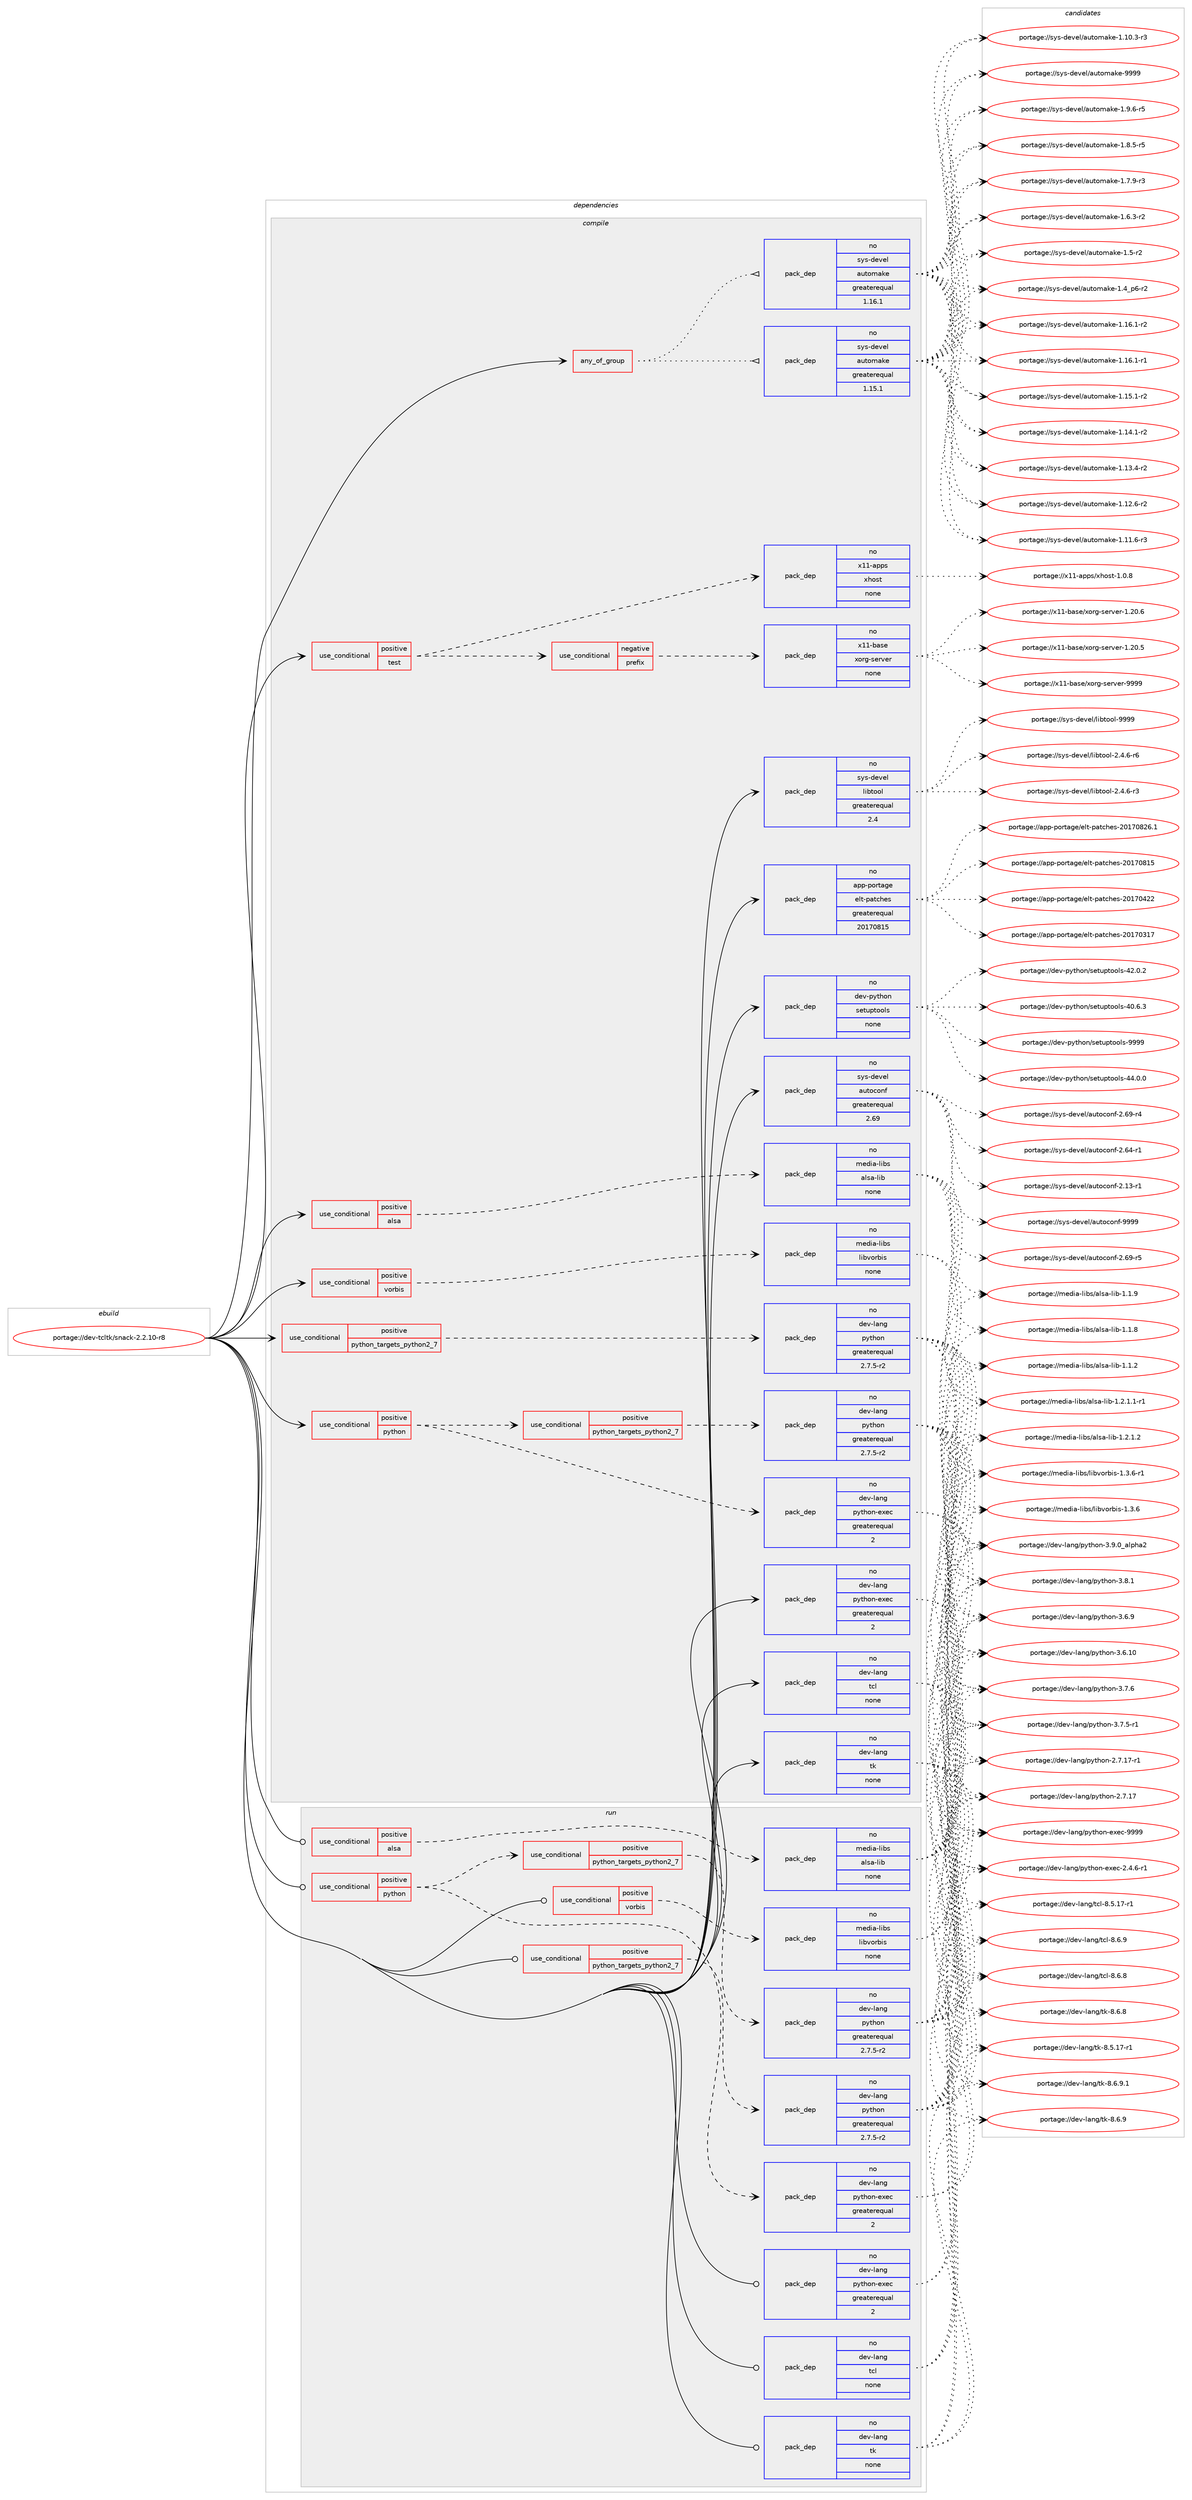 digraph prolog {

# *************
# Graph options
# *************

newrank=true;
concentrate=true;
compound=true;
graph [rankdir=LR,fontname=Helvetica,fontsize=10,ranksep=1.5];#, ranksep=2.5, nodesep=0.2];
edge  [arrowhead=vee];
node  [fontname=Helvetica,fontsize=10];

# **********
# The ebuild
# **********

subgraph cluster_leftcol {
color=gray;
label=<<i>ebuild</i>>;
id [label="portage://dev-tcltk/snack-2.2.10-r8", color=red, width=4, href="../dev-tcltk/snack-2.2.10-r8.svg"];
}

# ****************
# The dependencies
# ****************

subgraph cluster_midcol {
color=gray;
label=<<i>dependencies</i>>;
subgraph cluster_compile {
fillcolor="#eeeeee";
style=filled;
label=<<i>compile</i>>;
subgraph any4503 {
dependency308753 [label=<<TABLE BORDER="0" CELLBORDER="1" CELLSPACING="0" CELLPADDING="4"><TR><TD CELLPADDING="10">any_of_group</TD></TR></TABLE>>, shape=none, color=red];subgraph pack240137 {
dependency308754 [label=<<TABLE BORDER="0" CELLBORDER="1" CELLSPACING="0" CELLPADDING="4" WIDTH="220"><TR><TD ROWSPAN="6" CELLPADDING="30">pack_dep</TD></TR><TR><TD WIDTH="110">no</TD></TR><TR><TD>sys-devel</TD></TR><TR><TD>automake</TD></TR><TR><TD>greaterequal</TD></TR><TR><TD>1.16.1</TD></TR></TABLE>>, shape=none, color=blue];
}
dependency308753:e -> dependency308754:w [weight=20,style="dotted",arrowhead="oinv"];
subgraph pack240138 {
dependency308755 [label=<<TABLE BORDER="0" CELLBORDER="1" CELLSPACING="0" CELLPADDING="4" WIDTH="220"><TR><TD ROWSPAN="6" CELLPADDING="30">pack_dep</TD></TR><TR><TD WIDTH="110">no</TD></TR><TR><TD>sys-devel</TD></TR><TR><TD>automake</TD></TR><TR><TD>greaterequal</TD></TR><TR><TD>1.15.1</TD></TR></TABLE>>, shape=none, color=blue];
}
dependency308753:e -> dependency308755:w [weight=20,style="dotted",arrowhead="oinv"];
}
id:e -> dependency308753:w [weight=20,style="solid",arrowhead="vee"];
subgraph cond63909 {
dependency308756 [label=<<TABLE BORDER="0" CELLBORDER="1" CELLSPACING="0" CELLPADDING="4"><TR><TD ROWSPAN="3" CELLPADDING="10">use_conditional</TD></TR><TR><TD>positive</TD></TR><TR><TD>alsa</TD></TR></TABLE>>, shape=none, color=red];
subgraph pack240139 {
dependency308757 [label=<<TABLE BORDER="0" CELLBORDER="1" CELLSPACING="0" CELLPADDING="4" WIDTH="220"><TR><TD ROWSPAN="6" CELLPADDING="30">pack_dep</TD></TR><TR><TD WIDTH="110">no</TD></TR><TR><TD>media-libs</TD></TR><TR><TD>alsa-lib</TD></TR><TR><TD>none</TD></TR><TR><TD></TD></TR></TABLE>>, shape=none, color=blue];
}
dependency308756:e -> dependency308757:w [weight=20,style="dashed",arrowhead="vee"];
}
id:e -> dependency308756:w [weight=20,style="solid",arrowhead="vee"];
subgraph cond63910 {
dependency308758 [label=<<TABLE BORDER="0" CELLBORDER="1" CELLSPACING="0" CELLPADDING="4"><TR><TD ROWSPAN="3" CELLPADDING="10">use_conditional</TD></TR><TR><TD>positive</TD></TR><TR><TD>python</TD></TR></TABLE>>, shape=none, color=red];
subgraph cond63911 {
dependency308759 [label=<<TABLE BORDER="0" CELLBORDER="1" CELLSPACING="0" CELLPADDING="4"><TR><TD ROWSPAN="3" CELLPADDING="10">use_conditional</TD></TR><TR><TD>positive</TD></TR><TR><TD>python_targets_python2_7</TD></TR></TABLE>>, shape=none, color=red];
subgraph pack240140 {
dependency308760 [label=<<TABLE BORDER="0" CELLBORDER="1" CELLSPACING="0" CELLPADDING="4" WIDTH="220"><TR><TD ROWSPAN="6" CELLPADDING="30">pack_dep</TD></TR><TR><TD WIDTH="110">no</TD></TR><TR><TD>dev-lang</TD></TR><TR><TD>python</TD></TR><TR><TD>greaterequal</TD></TR><TR><TD>2.7.5-r2</TD></TR></TABLE>>, shape=none, color=blue];
}
dependency308759:e -> dependency308760:w [weight=20,style="dashed",arrowhead="vee"];
}
dependency308758:e -> dependency308759:w [weight=20,style="dashed",arrowhead="vee"];
subgraph pack240141 {
dependency308761 [label=<<TABLE BORDER="0" CELLBORDER="1" CELLSPACING="0" CELLPADDING="4" WIDTH="220"><TR><TD ROWSPAN="6" CELLPADDING="30">pack_dep</TD></TR><TR><TD WIDTH="110">no</TD></TR><TR><TD>dev-lang</TD></TR><TR><TD>python-exec</TD></TR><TR><TD>greaterequal</TD></TR><TR><TD>2</TD></TR></TABLE>>, shape=none, color=blue];
}
dependency308758:e -> dependency308761:w [weight=20,style="dashed",arrowhead="vee"];
}
id:e -> dependency308758:w [weight=20,style="solid",arrowhead="vee"];
subgraph cond63912 {
dependency308762 [label=<<TABLE BORDER="0" CELLBORDER="1" CELLSPACING="0" CELLPADDING="4"><TR><TD ROWSPAN="3" CELLPADDING="10">use_conditional</TD></TR><TR><TD>positive</TD></TR><TR><TD>python_targets_python2_7</TD></TR></TABLE>>, shape=none, color=red];
subgraph pack240142 {
dependency308763 [label=<<TABLE BORDER="0" CELLBORDER="1" CELLSPACING="0" CELLPADDING="4" WIDTH="220"><TR><TD ROWSPAN="6" CELLPADDING="30">pack_dep</TD></TR><TR><TD WIDTH="110">no</TD></TR><TR><TD>dev-lang</TD></TR><TR><TD>python</TD></TR><TR><TD>greaterequal</TD></TR><TR><TD>2.7.5-r2</TD></TR></TABLE>>, shape=none, color=blue];
}
dependency308762:e -> dependency308763:w [weight=20,style="dashed",arrowhead="vee"];
}
id:e -> dependency308762:w [weight=20,style="solid",arrowhead="vee"];
subgraph cond63913 {
dependency308764 [label=<<TABLE BORDER="0" CELLBORDER="1" CELLSPACING="0" CELLPADDING="4"><TR><TD ROWSPAN="3" CELLPADDING="10">use_conditional</TD></TR><TR><TD>positive</TD></TR><TR><TD>test</TD></TR></TABLE>>, shape=none, color=red];
subgraph cond63914 {
dependency308765 [label=<<TABLE BORDER="0" CELLBORDER="1" CELLSPACING="0" CELLPADDING="4"><TR><TD ROWSPAN="3" CELLPADDING="10">use_conditional</TD></TR><TR><TD>negative</TD></TR><TR><TD>prefix</TD></TR></TABLE>>, shape=none, color=red];
subgraph pack240143 {
dependency308766 [label=<<TABLE BORDER="0" CELLBORDER="1" CELLSPACING="0" CELLPADDING="4" WIDTH="220"><TR><TD ROWSPAN="6" CELLPADDING="30">pack_dep</TD></TR><TR><TD WIDTH="110">no</TD></TR><TR><TD>x11-base</TD></TR><TR><TD>xorg-server</TD></TR><TR><TD>none</TD></TR><TR><TD></TD></TR></TABLE>>, shape=none, color=blue];
}
dependency308765:e -> dependency308766:w [weight=20,style="dashed",arrowhead="vee"];
}
dependency308764:e -> dependency308765:w [weight=20,style="dashed",arrowhead="vee"];
subgraph pack240144 {
dependency308767 [label=<<TABLE BORDER="0" CELLBORDER="1" CELLSPACING="0" CELLPADDING="4" WIDTH="220"><TR><TD ROWSPAN="6" CELLPADDING="30">pack_dep</TD></TR><TR><TD WIDTH="110">no</TD></TR><TR><TD>x11-apps</TD></TR><TR><TD>xhost</TD></TR><TR><TD>none</TD></TR><TR><TD></TD></TR></TABLE>>, shape=none, color=blue];
}
dependency308764:e -> dependency308767:w [weight=20,style="dashed",arrowhead="vee"];
}
id:e -> dependency308764:w [weight=20,style="solid",arrowhead="vee"];
subgraph cond63915 {
dependency308768 [label=<<TABLE BORDER="0" CELLBORDER="1" CELLSPACING="0" CELLPADDING="4"><TR><TD ROWSPAN="3" CELLPADDING="10">use_conditional</TD></TR><TR><TD>positive</TD></TR><TR><TD>vorbis</TD></TR></TABLE>>, shape=none, color=red];
subgraph pack240145 {
dependency308769 [label=<<TABLE BORDER="0" CELLBORDER="1" CELLSPACING="0" CELLPADDING="4" WIDTH="220"><TR><TD ROWSPAN="6" CELLPADDING="30">pack_dep</TD></TR><TR><TD WIDTH="110">no</TD></TR><TR><TD>media-libs</TD></TR><TR><TD>libvorbis</TD></TR><TR><TD>none</TD></TR><TR><TD></TD></TR></TABLE>>, shape=none, color=blue];
}
dependency308768:e -> dependency308769:w [weight=20,style="dashed",arrowhead="vee"];
}
id:e -> dependency308768:w [weight=20,style="solid",arrowhead="vee"];
subgraph pack240146 {
dependency308770 [label=<<TABLE BORDER="0" CELLBORDER="1" CELLSPACING="0" CELLPADDING="4" WIDTH="220"><TR><TD ROWSPAN="6" CELLPADDING="30">pack_dep</TD></TR><TR><TD WIDTH="110">no</TD></TR><TR><TD>app-portage</TD></TR><TR><TD>elt-patches</TD></TR><TR><TD>greaterequal</TD></TR><TR><TD>20170815</TD></TR></TABLE>>, shape=none, color=blue];
}
id:e -> dependency308770:w [weight=20,style="solid",arrowhead="vee"];
subgraph pack240147 {
dependency308771 [label=<<TABLE BORDER="0" CELLBORDER="1" CELLSPACING="0" CELLPADDING="4" WIDTH="220"><TR><TD ROWSPAN="6" CELLPADDING="30">pack_dep</TD></TR><TR><TD WIDTH="110">no</TD></TR><TR><TD>dev-lang</TD></TR><TR><TD>python-exec</TD></TR><TR><TD>greaterequal</TD></TR><TR><TD>2</TD></TR></TABLE>>, shape=none, color=blue];
}
id:e -> dependency308771:w [weight=20,style="solid",arrowhead="vee"];
subgraph pack240148 {
dependency308772 [label=<<TABLE BORDER="0" CELLBORDER="1" CELLSPACING="0" CELLPADDING="4" WIDTH="220"><TR><TD ROWSPAN="6" CELLPADDING="30">pack_dep</TD></TR><TR><TD WIDTH="110">no</TD></TR><TR><TD>dev-lang</TD></TR><TR><TD>tcl</TD></TR><TR><TD>none</TD></TR><TR><TD></TD></TR></TABLE>>, shape=none, color=blue];
}
id:e -> dependency308772:w [weight=20,style="solid",arrowhead="vee"];
subgraph pack240149 {
dependency308773 [label=<<TABLE BORDER="0" CELLBORDER="1" CELLSPACING="0" CELLPADDING="4" WIDTH="220"><TR><TD ROWSPAN="6" CELLPADDING="30">pack_dep</TD></TR><TR><TD WIDTH="110">no</TD></TR><TR><TD>dev-lang</TD></TR><TR><TD>tk</TD></TR><TR><TD>none</TD></TR><TR><TD></TD></TR></TABLE>>, shape=none, color=blue];
}
id:e -> dependency308773:w [weight=20,style="solid",arrowhead="vee"];
subgraph pack240150 {
dependency308774 [label=<<TABLE BORDER="0" CELLBORDER="1" CELLSPACING="0" CELLPADDING="4" WIDTH="220"><TR><TD ROWSPAN="6" CELLPADDING="30">pack_dep</TD></TR><TR><TD WIDTH="110">no</TD></TR><TR><TD>dev-python</TD></TR><TR><TD>setuptools</TD></TR><TR><TD>none</TD></TR><TR><TD></TD></TR></TABLE>>, shape=none, color=blue];
}
id:e -> dependency308774:w [weight=20,style="solid",arrowhead="vee"];
subgraph pack240151 {
dependency308775 [label=<<TABLE BORDER="0" CELLBORDER="1" CELLSPACING="0" CELLPADDING="4" WIDTH="220"><TR><TD ROWSPAN="6" CELLPADDING="30">pack_dep</TD></TR><TR><TD WIDTH="110">no</TD></TR><TR><TD>sys-devel</TD></TR><TR><TD>autoconf</TD></TR><TR><TD>greaterequal</TD></TR><TR><TD>2.69</TD></TR></TABLE>>, shape=none, color=blue];
}
id:e -> dependency308775:w [weight=20,style="solid",arrowhead="vee"];
subgraph pack240152 {
dependency308776 [label=<<TABLE BORDER="0" CELLBORDER="1" CELLSPACING="0" CELLPADDING="4" WIDTH="220"><TR><TD ROWSPAN="6" CELLPADDING="30">pack_dep</TD></TR><TR><TD WIDTH="110">no</TD></TR><TR><TD>sys-devel</TD></TR><TR><TD>libtool</TD></TR><TR><TD>greaterequal</TD></TR><TR><TD>2.4</TD></TR></TABLE>>, shape=none, color=blue];
}
id:e -> dependency308776:w [weight=20,style="solid",arrowhead="vee"];
}
subgraph cluster_compileandrun {
fillcolor="#eeeeee";
style=filled;
label=<<i>compile and run</i>>;
}
subgraph cluster_run {
fillcolor="#eeeeee";
style=filled;
label=<<i>run</i>>;
subgraph cond63916 {
dependency308777 [label=<<TABLE BORDER="0" CELLBORDER="1" CELLSPACING="0" CELLPADDING="4"><TR><TD ROWSPAN="3" CELLPADDING="10">use_conditional</TD></TR><TR><TD>positive</TD></TR><TR><TD>alsa</TD></TR></TABLE>>, shape=none, color=red];
subgraph pack240153 {
dependency308778 [label=<<TABLE BORDER="0" CELLBORDER="1" CELLSPACING="0" CELLPADDING="4" WIDTH="220"><TR><TD ROWSPAN="6" CELLPADDING="30">pack_dep</TD></TR><TR><TD WIDTH="110">no</TD></TR><TR><TD>media-libs</TD></TR><TR><TD>alsa-lib</TD></TR><TR><TD>none</TD></TR><TR><TD></TD></TR></TABLE>>, shape=none, color=blue];
}
dependency308777:e -> dependency308778:w [weight=20,style="dashed",arrowhead="vee"];
}
id:e -> dependency308777:w [weight=20,style="solid",arrowhead="odot"];
subgraph cond63917 {
dependency308779 [label=<<TABLE BORDER="0" CELLBORDER="1" CELLSPACING="0" CELLPADDING="4"><TR><TD ROWSPAN="3" CELLPADDING="10">use_conditional</TD></TR><TR><TD>positive</TD></TR><TR><TD>python</TD></TR></TABLE>>, shape=none, color=red];
subgraph cond63918 {
dependency308780 [label=<<TABLE BORDER="0" CELLBORDER="1" CELLSPACING="0" CELLPADDING="4"><TR><TD ROWSPAN="3" CELLPADDING="10">use_conditional</TD></TR><TR><TD>positive</TD></TR><TR><TD>python_targets_python2_7</TD></TR></TABLE>>, shape=none, color=red];
subgraph pack240154 {
dependency308781 [label=<<TABLE BORDER="0" CELLBORDER="1" CELLSPACING="0" CELLPADDING="4" WIDTH="220"><TR><TD ROWSPAN="6" CELLPADDING="30">pack_dep</TD></TR><TR><TD WIDTH="110">no</TD></TR><TR><TD>dev-lang</TD></TR><TR><TD>python</TD></TR><TR><TD>greaterequal</TD></TR><TR><TD>2.7.5-r2</TD></TR></TABLE>>, shape=none, color=blue];
}
dependency308780:e -> dependency308781:w [weight=20,style="dashed",arrowhead="vee"];
}
dependency308779:e -> dependency308780:w [weight=20,style="dashed",arrowhead="vee"];
subgraph pack240155 {
dependency308782 [label=<<TABLE BORDER="0" CELLBORDER="1" CELLSPACING="0" CELLPADDING="4" WIDTH="220"><TR><TD ROWSPAN="6" CELLPADDING="30">pack_dep</TD></TR><TR><TD WIDTH="110">no</TD></TR><TR><TD>dev-lang</TD></TR><TR><TD>python-exec</TD></TR><TR><TD>greaterequal</TD></TR><TR><TD>2</TD></TR></TABLE>>, shape=none, color=blue];
}
dependency308779:e -> dependency308782:w [weight=20,style="dashed",arrowhead="vee"];
}
id:e -> dependency308779:w [weight=20,style="solid",arrowhead="odot"];
subgraph cond63919 {
dependency308783 [label=<<TABLE BORDER="0" CELLBORDER="1" CELLSPACING="0" CELLPADDING="4"><TR><TD ROWSPAN="3" CELLPADDING="10">use_conditional</TD></TR><TR><TD>positive</TD></TR><TR><TD>python_targets_python2_7</TD></TR></TABLE>>, shape=none, color=red];
subgraph pack240156 {
dependency308784 [label=<<TABLE BORDER="0" CELLBORDER="1" CELLSPACING="0" CELLPADDING="4" WIDTH="220"><TR><TD ROWSPAN="6" CELLPADDING="30">pack_dep</TD></TR><TR><TD WIDTH="110">no</TD></TR><TR><TD>dev-lang</TD></TR><TR><TD>python</TD></TR><TR><TD>greaterequal</TD></TR><TR><TD>2.7.5-r2</TD></TR></TABLE>>, shape=none, color=blue];
}
dependency308783:e -> dependency308784:w [weight=20,style="dashed",arrowhead="vee"];
}
id:e -> dependency308783:w [weight=20,style="solid",arrowhead="odot"];
subgraph cond63920 {
dependency308785 [label=<<TABLE BORDER="0" CELLBORDER="1" CELLSPACING="0" CELLPADDING="4"><TR><TD ROWSPAN="3" CELLPADDING="10">use_conditional</TD></TR><TR><TD>positive</TD></TR><TR><TD>vorbis</TD></TR></TABLE>>, shape=none, color=red];
subgraph pack240157 {
dependency308786 [label=<<TABLE BORDER="0" CELLBORDER="1" CELLSPACING="0" CELLPADDING="4" WIDTH="220"><TR><TD ROWSPAN="6" CELLPADDING="30">pack_dep</TD></TR><TR><TD WIDTH="110">no</TD></TR><TR><TD>media-libs</TD></TR><TR><TD>libvorbis</TD></TR><TR><TD>none</TD></TR><TR><TD></TD></TR></TABLE>>, shape=none, color=blue];
}
dependency308785:e -> dependency308786:w [weight=20,style="dashed",arrowhead="vee"];
}
id:e -> dependency308785:w [weight=20,style="solid",arrowhead="odot"];
subgraph pack240158 {
dependency308787 [label=<<TABLE BORDER="0" CELLBORDER="1" CELLSPACING="0" CELLPADDING="4" WIDTH="220"><TR><TD ROWSPAN="6" CELLPADDING="30">pack_dep</TD></TR><TR><TD WIDTH="110">no</TD></TR><TR><TD>dev-lang</TD></TR><TR><TD>python-exec</TD></TR><TR><TD>greaterequal</TD></TR><TR><TD>2</TD></TR></TABLE>>, shape=none, color=blue];
}
id:e -> dependency308787:w [weight=20,style="solid",arrowhead="odot"];
subgraph pack240159 {
dependency308788 [label=<<TABLE BORDER="0" CELLBORDER="1" CELLSPACING="0" CELLPADDING="4" WIDTH="220"><TR><TD ROWSPAN="6" CELLPADDING="30">pack_dep</TD></TR><TR><TD WIDTH="110">no</TD></TR><TR><TD>dev-lang</TD></TR><TR><TD>tcl</TD></TR><TR><TD>none</TD></TR><TR><TD></TD></TR></TABLE>>, shape=none, color=blue];
}
id:e -> dependency308788:w [weight=20,style="solid",arrowhead="odot"];
subgraph pack240160 {
dependency308789 [label=<<TABLE BORDER="0" CELLBORDER="1" CELLSPACING="0" CELLPADDING="4" WIDTH="220"><TR><TD ROWSPAN="6" CELLPADDING="30">pack_dep</TD></TR><TR><TD WIDTH="110">no</TD></TR><TR><TD>dev-lang</TD></TR><TR><TD>tk</TD></TR><TR><TD>none</TD></TR><TR><TD></TD></TR></TABLE>>, shape=none, color=blue];
}
id:e -> dependency308789:w [weight=20,style="solid",arrowhead="odot"];
}
}

# **************
# The candidates
# **************

subgraph cluster_choices {
rank=same;
color=gray;
label=<<i>candidates</i>>;

subgraph choice240137 {
color=black;
nodesep=1;
choice115121115451001011181011084797117116111109971071014557575757 [label="portage://sys-devel/automake-9999", color=red, width=4,href="../sys-devel/automake-9999.svg"];
choice115121115451001011181011084797117116111109971071014549465746544511453 [label="portage://sys-devel/automake-1.9.6-r5", color=red, width=4,href="../sys-devel/automake-1.9.6-r5.svg"];
choice115121115451001011181011084797117116111109971071014549465646534511453 [label="portage://sys-devel/automake-1.8.5-r5", color=red, width=4,href="../sys-devel/automake-1.8.5-r5.svg"];
choice115121115451001011181011084797117116111109971071014549465546574511451 [label="portage://sys-devel/automake-1.7.9-r3", color=red, width=4,href="../sys-devel/automake-1.7.9-r3.svg"];
choice115121115451001011181011084797117116111109971071014549465446514511450 [label="portage://sys-devel/automake-1.6.3-r2", color=red, width=4,href="../sys-devel/automake-1.6.3-r2.svg"];
choice11512111545100101118101108479711711611110997107101454946534511450 [label="portage://sys-devel/automake-1.5-r2", color=red, width=4,href="../sys-devel/automake-1.5-r2.svg"];
choice115121115451001011181011084797117116111109971071014549465295112544511450 [label="portage://sys-devel/automake-1.4_p6-r2", color=red, width=4,href="../sys-devel/automake-1.4_p6-r2.svg"];
choice11512111545100101118101108479711711611110997107101454946495446494511450 [label="portage://sys-devel/automake-1.16.1-r2", color=red, width=4,href="../sys-devel/automake-1.16.1-r2.svg"];
choice11512111545100101118101108479711711611110997107101454946495446494511449 [label="portage://sys-devel/automake-1.16.1-r1", color=red, width=4,href="../sys-devel/automake-1.16.1-r1.svg"];
choice11512111545100101118101108479711711611110997107101454946495346494511450 [label="portage://sys-devel/automake-1.15.1-r2", color=red, width=4,href="../sys-devel/automake-1.15.1-r2.svg"];
choice11512111545100101118101108479711711611110997107101454946495246494511450 [label="portage://sys-devel/automake-1.14.1-r2", color=red, width=4,href="../sys-devel/automake-1.14.1-r2.svg"];
choice11512111545100101118101108479711711611110997107101454946495146524511450 [label="portage://sys-devel/automake-1.13.4-r2", color=red, width=4,href="../sys-devel/automake-1.13.4-r2.svg"];
choice11512111545100101118101108479711711611110997107101454946495046544511450 [label="portage://sys-devel/automake-1.12.6-r2", color=red, width=4,href="../sys-devel/automake-1.12.6-r2.svg"];
choice11512111545100101118101108479711711611110997107101454946494946544511451 [label="portage://sys-devel/automake-1.11.6-r3", color=red, width=4,href="../sys-devel/automake-1.11.6-r3.svg"];
choice11512111545100101118101108479711711611110997107101454946494846514511451 [label="portage://sys-devel/automake-1.10.3-r3", color=red, width=4,href="../sys-devel/automake-1.10.3-r3.svg"];
dependency308754:e -> choice115121115451001011181011084797117116111109971071014557575757:w [style=dotted,weight="100"];
dependency308754:e -> choice115121115451001011181011084797117116111109971071014549465746544511453:w [style=dotted,weight="100"];
dependency308754:e -> choice115121115451001011181011084797117116111109971071014549465646534511453:w [style=dotted,weight="100"];
dependency308754:e -> choice115121115451001011181011084797117116111109971071014549465546574511451:w [style=dotted,weight="100"];
dependency308754:e -> choice115121115451001011181011084797117116111109971071014549465446514511450:w [style=dotted,weight="100"];
dependency308754:e -> choice11512111545100101118101108479711711611110997107101454946534511450:w [style=dotted,weight="100"];
dependency308754:e -> choice115121115451001011181011084797117116111109971071014549465295112544511450:w [style=dotted,weight="100"];
dependency308754:e -> choice11512111545100101118101108479711711611110997107101454946495446494511450:w [style=dotted,weight="100"];
dependency308754:e -> choice11512111545100101118101108479711711611110997107101454946495446494511449:w [style=dotted,weight="100"];
dependency308754:e -> choice11512111545100101118101108479711711611110997107101454946495346494511450:w [style=dotted,weight="100"];
dependency308754:e -> choice11512111545100101118101108479711711611110997107101454946495246494511450:w [style=dotted,weight="100"];
dependency308754:e -> choice11512111545100101118101108479711711611110997107101454946495146524511450:w [style=dotted,weight="100"];
dependency308754:e -> choice11512111545100101118101108479711711611110997107101454946495046544511450:w [style=dotted,weight="100"];
dependency308754:e -> choice11512111545100101118101108479711711611110997107101454946494946544511451:w [style=dotted,weight="100"];
dependency308754:e -> choice11512111545100101118101108479711711611110997107101454946494846514511451:w [style=dotted,weight="100"];
}
subgraph choice240138 {
color=black;
nodesep=1;
choice115121115451001011181011084797117116111109971071014557575757 [label="portage://sys-devel/automake-9999", color=red, width=4,href="../sys-devel/automake-9999.svg"];
choice115121115451001011181011084797117116111109971071014549465746544511453 [label="portage://sys-devel/automake-1.9.6-r5", color=red, width=4,href="../sys-devel/automake-1.9.6-r5.svg"];
choice115121115451001011181011084797117116111109971071014549465646534511453 [label="portage://sys-devel/automake-1.8.5-r5", color=red, width=4,href="../sys-devel/automake-1.8.5-r5.svg"];
choice115121115451001011181011084797117116111109971071014549465546574511451 [label="portage://sys-devel/automake-1.7.9-r3", color=red, width=4,href="../sys-devel/automake-1.7.9-r3.svg"];
choice115121115451001011181011084797117116111109971071014549465446514511450 [label="portage://sys-devel/automake-1.6.3-r2", color=red, width=4,href="../sys-devel/automake-1.6.3-r2.svg"];
choice11512111545100101118101108479711711611110997107101454946534511450 [label="portage://sys-devel/automake-1.5-r2", color=red, width=4,href="../sys-devel/automake-1.5-r2.svg"];
choice115121115451001011181011084797117116111109971071014549465295112544511450 [label="portage://sys-devel/automake-1.4_p6-r2", color=red, width=4,href="../sys-devel/automake-1.4_p6-r2.svg"];
choice11512111545100101118101108479711711611110997107101454946495446494511450 [label="portage://sys-devel/automake-1.16.1-r2", color=red, width=4,href="../sys-devel/automake-1.16.1-r2.svg"];
choice11512111545100101118101108479711711611110997107101454946495446494511449 [label="portage://sys-devel/automake-1.16.1-r1", color=red, width=4,href="../sys-devel/automake-1.16.1-r1.svg"];
choice11512111545100101118101108479711711611110997107101454946495346494511450 [label="portage://sys-devel/automake-1.15.1-r2", color=red, width=4,href="../sys-devel/automake-1.15.1-r2.svg"];
choice11512111545100101118101108479711711611110997107101454946495246494511450 [label="portage://sys-devel/automake-1.14.1-r2", color=red, width=4,href="../sys-devel/automake-1.14.1-r2.svg"];
choice11512111545100101118101108479711711611110997107101454946495146524511450 [label="portage://sys-devel/automake-1.13.4-r2", color=red, width=4,href="../sys-devel/automake-1.13.4-r2.svg"];
choice11512111545100101118101108479711711611110997107101454946495046544511450 [label="portage://sys-devel/automake-1.12.6-r2", color=red, width=4,href="../sys-devel/automake-1.12.6-r2.svg"];
choice11512111545100101118101108479711711611110997107101454946494946544511451 [label="portage://sys-devel/automake-1.11.6-r3", color=red, width=4,href="../sys-devel/automake-1.11.6-r3.svg"];
choice11512111545100101118101108479711711611110997107101454946494846514511451 [label="portage://sys-devel/automake-1.10.3-r3", color=red, width=4,href="../sys-devel/automake-1.10.3-r3.svg"];
dependency308755:e -> choice115121115451001011181011084797117116111109971071014557575757:w [style=dotted,weight="100"];
dependency308755:e -> choice115121115451001011181011084797117116111109971071014549465746544511453:w [style=dotted,weight="100"];
dependency308755:e -> choice115121115451001011181011084797117116111109971071014549465646534511453:w [style=dotted,weight="100"];
dependency308755:e -> choice115121115451001011181011084797117116111109971071014549465546574511451:w [style=dotted,weight="100"];
dependency308755:e -> choice115121115451001011181011084797117116111109971071014549465446514511450:w [style=dotted,weight="100"];
dependency308755:e -> choice11512111545100101118101108479711711611110997107101454946534511450:w [style=dotted,weight="100"];
dependency308755:e -> choice115121115451001011181011084797117116111109971071014549465295112544511450:w [style=dotted,weight="100"];
dependency308755:e -> choice11512111545100101118101108479711711611110997107101454946495446494511450:w [style=dotted,weight="100"];
dependency308755:e -> choice11512111545100101118101108479711711611110997107101454946495446494511449:w [style=dotted,weight="100"];
dependency308755:e -> choice11512111545100101118101108479711711611110997107101454946495346494511450:w [style=dotted,weight="100"];
dependency308755:e -> choice11512111545100101118101108479711711611110997107101454946495246494511450:w [style=dotted,weight="100"];
dependency308755:e -> choice11512111545100101118101108479711711611110997107101454946495146524511450:w [style=dotted,weight="100"];
dependency308755:e -> choice11512111545100101118101108479711711611110997107101454946495046544511450:w [style=dotted,weight="100"];
dependency308755:e -> choice11512111545100101118101108479711711611110997107101454946494946544511451:w [style=dotted,weight="100"];
dependency308755:e -> choice11512111545100101118101108479711711611110997107101454946494846514511451:w [style=dotted,weight="100"];
}
subgraph choice240139 {
color=black;
nodesep=1;
choice10910110010597451081059811547971081159745108105984549465046494650 [label="portage://media-libs/alsa-lib-1.2.1.2", color=red, width=4,href="../media-libs/alsa-lib-1.2.1.2.svg"];
choice109101100105974510810598115479710811597451081059845494650464946494511449 [label="portage://media-libs/alsa-lib-1.2.1.1-r1", color=red, width=4,href="../media-libs/alsa-lib-1.2.1.1-r1.svg"];
choice1091011001059745108105981154797108115974510810598454946494657 [label="portage://media-libs/alsa-lib-1.1.9", color=red, width=4,href="../media-libs/alsa-lib-1.1.9.svg"];
choice1091011001059745108105981154797108115974510810598454946494656 [label="portage://media-libs/alsa-lib-1.1.8", color=red, width=4,href="../media-libs/alsa-lib-1.1.8.svg"];
choice1091011001059745108105981154797108115974510810598454946494650 [label="portage://media-libs/alsa-lib-1.1.2", color=red, width=4,href="../media-libs/alsa-lib-1.1.2.svg"];
dependency308757:e -> choice10910110010597451081059811547971081159745108105984549465046494650:w [style=dotted,weight="100"];
dependency308757:e -> choice109101100105974510810598115479710811597451081059845494650464946494511449:w [style=dotted,weight="100"];
dependency308757:e -> choice1091011001059745108105981154797108115974510810598454946494657:w [style=dotted,weight="100"];
dependency308757:e -> choice1091011001059745108105981154797108115974510810598454946494656:w [style=dotted,weight="100"];
dependency308757:e -> choice1091011001059745108105981154797108115974510810598454946494650:w [style=dotted,weight="100"];
}
subgraph choice240140 {
color=black;
nodesep=1;
choice10010111845108971101034711212111610411111045514657464895971081121049750 [label="portage://dev-lang/python-3.9.0_alpha2", color=red, width=4,href="../dev-lang/python-3.9.0_alpha2.svg"];
choice100101118451089711010347112121116104111110455146564649 [label="portage://dev-lang/python-3.8.1", color=red, width=4,href="../dev-lang/python-3.8.1.svg"];
choice100101118451089711010347112121116104111110455146554654 [label="portage://dev-lang/python-3.7.6", color=red, width=4,href="../dev-lang/python-3.7.6.svg"];
choice1001011184510897110103471121211161041111104551465546534511449 [label="portage://dev-lang/python-3.7.5-r1", color=red, width=4,href="../dev-lang/python-3.7.5-r1.svg"];
choice100101118451089711010347112121116104111110455146544657 [label="portage://dev-lang/python-3.6.9", color=red, width=4,href="../dev-lang/python-3.6.9.svg"];
choice10010111845108971101034711212111610411111045514654464948 [label="portage://dev-lang/python-3.6.10", color=red, width=4,href="../dev-lang/python-3.6.10.svg"];
choice100101118451089711010347112121116104111110455046554649554511449 [label="portage://dev-lang/python-2.7.17-r1", color=red, width=4,href="../dev-lang/python-2.7.17-r1.svg"];
choice10010111845108971101034711212111610411111045504655464955 [label="portage://dev-lang/python-2.7.17", color=red, width=4,href="../dev-lang/python-2.7.17.svg"];
dependency308760:e -> choice10010111845108971101034711212111610411111045514657464895971081121049750:w [style=dotted,weight="100"];
dependency308760:e -> choice100101118451089711010347112121116104111110455146564649:w [style=dotted,weight="100"];
dependency308760:e -> choice100101118451089711010347112121116104111110455146554654:w [style=dotted,weight="100"];
dependency308760:e -> choice1001011184510897110103471121211161041111104551465546534511449:w [style=dotted,weight="100"];
dependency308760:e -> choice100101118451089711010347112121116104111110455146544657:w [style=dotted,weight="100"];
dependency308760:e -> choice10010111845108971101034711212111610411111045514654464948:w [style=dotted,weight="100"];
dependency308760:e -> choice100101118451089711010347112121116104111110455046554649554511449:w [style=dotted,weight="100"];
dependency308760:e -> choice10010111845108971101034711212111610411111045504655464955:w [style=dotted,weight="100"];
}
subgraph choice240141 {
color=black;
nodesep=1;
choice10010111845108971101034711212111610411111045101120101994557575757 [label="portage://dev-lang/python-exec-9999", color=red, width=4,href="../dev-lang/python-exec-9999.svg"];
choice10010111845108971101034711212111610411111045101120101994550465246544511449 [label="portage://dev-lang/python-exec-2.4.6-r1", color=red, width=4,href="../dev-lang/python-exec-2.4.6-r1.svg"];
dependency308761:e -> choice10010111845108971101034711212111610411111045101120101994557575757:w [style=dotted,weight="100"];
dependency308761:e -> choice10010111845108971101034711212111610411111045101120101994550465246544511449:w [style=dotted,weight="100"];
}
subgraph choice240142 {
color=black;
nodesep=1;
choice10010111845108971101034711212111610411111045514657464895971081121049750 [label="portage://dev-lang/python-3.9.0_alpha2", color=red, width=4,href="../dev-lang/python-3.9.0_alpha2.svg"];
choice100101118451089711010347112121116104111110455146564649 [label="portage://dev-lang/python-3.8.1", color=red, width=4,href="../dev-lang/python-3.8.1.svg"];
choice100101118451089711010347112121116104111110455146554654 [label="portage://dev-lang/python-3.7.6", color=red, width=4,href="../dev-lang/python-3.7.6.svg"];
choice1001011184510897110103471121211161041111104551465546534511449 [label="portage://dev-lang/python-3.7.5-r1", color=red, width=4,href="../dev-lang/python-3.7.5-r1.svg"];
choice100101118451089711010347112121116104111110455146544657 [label="portage://dev-lang/python-3.6.9", color=red, width=4,href="../dev-lang/python-3.6.9.svg"];
choice10010111845108971101034711212111610411111045514654464948 [label="portage://dev-lang/python-3.6.10", color=red, width=4,href="../dev-lang/python-3.6.10.svg"];
choice100101118451089711010347112121116104111110455046554649554511449 [label="portage://dev-lang/python-2.7.17-r1", color=red, width=4,href="../dev-lang/python-2.7.17-r1.svg"];
choice10010111845108971101034711212111610411111045504655464955 [label="portage://dev-lang/python-2.7.17", color=red, width=4,href="../dev-lang/python-2.7.17.svg"];
dependency308763:e -> choice10010111845108971101034711212111610411111045514657464895971081121049750:w [style=dotted,weight="100"];
dependency308763:e -> choice100101118451089711010347112121116104111110455146564649:w [style=dotted,weight="100"];
dependency308763:e -> choice100101118451089711010347112121116104111110455146554654:w [style=dotted,weight="100"];
dependency308763:e -> choice1001011184510897110103471121211161041111104551465546534511449:w [style=dotted,weight="100"];
dependency308763:e -> choice100101118451089711010347112121116104111110455146544657:w [style=dotted,weight="100"];
dependency308763:e -> choice10010111845108971101034711212111610411111045514654464948:w [style=dotted,weight="100"];
dependency308763:e -> choice100101118451089711010347112121116104111110455046554649554511449:w [style=dotted,weight="100"];
dependency308763:e -> choice10010111845108971101034711212111610411111045504655464955:w [style=dotted,weight="100"];
}
subgraph choice240143 {
color=black;
nodesep=1;
choice120494945989711510147120111114103451151011141181011144557575757 [label="portage://x11-base/xorg-server-9999", color=red, width=4,href="../x11-base/xorg-server-9999.svg"];
choice1204949459897115101471201111141034511510111411810111445494650484654 [label="portage://x11-base/xorg-server-1.20.6", color=red, width=4,href="../x11-base/xorg-server-1.20.6.svg"];
choice1204949459897115101471201111141034511510111411810111445494650484653 [label="portage://x11-base/xorg-server-1.20.5", color=red, width=4,href="../x11-base/xorg-server-1.20.5.svg"];
dependency308766:e -> choice120494945989711510147120111114103451151011141181011144557575757:w [style=dotted,weight="100"];
dependency308766:e -> choice1204949459897115101471201111141034511510111411810111445494650484654:w [style=dotted,weight="100"];
dependency308766:e -> choice1204949459897115101471201111141034511510111411810111445494650484653:w [style=dotted,weight="100"];
}
subgraph choice240144 {
color=black;
nodesep=1;
choice1204949459711211211547120104111115116454946484656 [label="portage://x11-apps/xhost-1.0.8", color=red, width=4,href="../x11-apps/xhost-1.0.8.svg"];
dependency308767:e -> choice1204949459711211211547120104111115116454946484656:w [style=dotted,weight="100"];
}
subgraph choice240145 {
color=black;
nodesep=1;
choice1091011001059745108105981154710810598118111114981051154549465146544511449 [label="portage://media-libs/libvorbis-1.3.6-r1", color=red, width=4,href="../media-libs/libvorbis-1.3.6-r1.svg"];
choice109101100105974510810598115471081059811811111498105115454946514654 [label="portage://media-libs/libvorbis-1.3.6", color=red, width=4,href="../media-libs/libvorbis-1.3.6.svg"];
dependency308769:e -> choice1091011001059745108105981154710810598118111114981051154549465146544511449:w [style=dotted,weight="100"];
dependency308769:e -> choice109101100105974510810598115471081059811811111498105115454946514654:w [style=dotted,weight="100"];
}
subgraph choice240146 {
color=black;
nodesep=1;
choice971121124511211111411697103101471011081164511297116991041011154550484955485650544649 [label="portage://app-portage/elt-patches-20170826.1", color=red, width=4,href="../app-portage/elt-patches-20170826.1.svg"];
choice97112112451121111141169710310147101108116451129711699104101115455048495548564953 [label="portage://app-portage/elt-patches-20170815", color=red, width=4,href="../app-portage/elt-patches-20170815.svg"];
choice97112112451121111141169710310147101108116451129711699104101115455048495548525050 [label="portage://app-portage/elt-patches-20170422", color=red, width=4,href="../app-portage/elt-patches-20170422.svg"];
choice97112112451121111141169710310147101108116451129711699104101115455048495548514955 [label="portage://app-portage/elt-patches-20170317", color=red, width=4,href="../app-portage/elt-patches-20170317.svg"];
dependency308770:e -> choice971121124511211111411697103101471011081164511297116991041011154550484955485650544649:w [style=dotted,weight="100"];
dependency308770:e -> choice97112112451121111141169710310147101108116451129711699104101115455048495548564953:w [style=dotted,weight="100"];
dependency308770:e -> choice97112112451121111141169710310147101108116451129711699104101115455048495548525050:w [style=dotted,weight="100"];
dependency308770:e -> choice97112112451121111141169710310147101108116451129711699104101115455048495548514955:w [style=dotted,weight="100"];
}
subgraph choice240147 {
color=black;
nodesep=1;
choice10010111845108971101034711212111610411111045101120101994557575757 [label="portage://dev-lang/python-exec-9999", color=red, width=4,href="../dev-lang/python-exec-9999.svg"];
choice10010111845108971101034711212111610411111045101120101994550465246544511449 [label="portage://dev-lang/python-exec-2.4.6-r1", color=red, width=4,href="../dev-lang/python-exec-2.4.6-r1.svg"];
dependency308771:e -> choice10010111845108971101034711212111610411111045101120101994557575757:w [style=dotted,weight="100"];
dependency308771:e -> choice10010111845108971101034711212111610411111045101120101994550465246544511449:w [style=dotted,weight="100"];
}
subgraph choice240148 {
color=black;
nodesep=1;
choice10010111845108971101034711699108455646544657 [label="portage://dev-lang/tcl-8.6.9", color=red, width=4,href="../dev-lang/tcl-8.6.9.svg"];
choice10010111845108971101034711699108455646544656 [label="portage://dev-lang/tcl-8.6.8", color=red, width=4,href="../dev-lang/tcl-8.6.8.svg"];
choice10010111845108971101034711699108455646534649554511449 [label="portage://dev-lang/tcl-8.5.17-r1", color=red, width=4,href="../dev-lang/tcl-8.5.17-r1.svg"];
dependency308772:e -> choice10010111845108971101034711699108455646544657:w [style=dotted,weight="100"];
dependency308772:e -> choice10010111845108971101034711699108455646544656:w [style=dotted,weight="100"];
dependency308772:e -> choice10010111845108971101034711699108455646534649554511449:w [style=dotted,weight="100"];
}
subgraph choice240149 {
color=black;
nodesep=1;
choice1001011184510897110103471161074556465446574649 [label="portage://dev-lang/tk-8.6.9.1", color=red, width=4,href="../dev-lang/tk-8.6.9.1.svg"];
choice100101118451089711010347116107455646544657 [label="portage://dev-lang/tk-8.6.9", color=red, width=4,href="../dev-lang/tk-8.6.9.svg"];
choice100101118451089711010347116107455646544656 [label="portage://dev-lang/tk-8.6.8", color=red, width=4,href="../dev-lang/tk-8.6.8.svg"];
choice100101118451089711010347116107455646534649554511449 [label="portage://dev-lang/tk-8.5.17-r1", color=red, width=4,href="../dev-lang/tk-8.5.17-r1.svg"];
dependency308773:e -> choice1001011184510897110103471161074556465446574649:w [style=dotted,weight="100"];
dependency308773:e -> choice100101118451089711010347116107455646544657:w [style=dotted,weight="100"];
dependency308773:e -> choice100101118451089711010347116107455646544656:w [style=dotted,weight="100"];
dependency308773:e -> choice100101118451089711010347116107455646534649554511449:w [style=dotted,weight="100"];
}
subgraph choice240150 {
color=black;
nodesep=1;
choice10010111845112121116104111110471151011161171121161111111081154557575757 [label="portage://dev-python/setuptools-9999", color=red, width=4,href="../dev-python/setuptools-9999.svg"];
choice100101118451121211161041111104711510111611711211611111110811545525246484648 [label="portage://dev-python/setuptools-44.0.0", color=red, width=4,href="../dev-python/setuptools-44.0.0.svg"];
choice100101118451121211161041111104711510111611711211611111110811545525046484650 [label="portage://dev-python/setuptools-42.0.2", color=red, width=4,href="../dev-python/setuptools-42.0.2.svg"];
choice100101118451121211161041111104711510111611711211611111110811545524846544651 [label="portage://dev-python/setuptools-40.6.3", color=red, width=4,href="../dev-python/setuptools-40.6.3.svg"];
dependency308774:e -> choice10010111845112121116104111110471151011161171121161111111081154557575757:w [style=dotted,weight="100"];
dependency308774:e -> choice100101118451121211161041111104711510111611711211611111110811545525246484648:w [style=dotted,weight="100"];
dependency308774:e -> choice100101118451121211161041111104711510111611711211611111110811545525046484650:w [style=dotted,weight="100"];
dependency308774:e -> choice100101118451121211161041111104711510111611711211611111110811545524846544651:w [style=dotted,weight="100"];
}
subgraph choice240151 {
color=black;
nodesep=1;
choice115121115451001011181011084797117116111991111101024557575757 [label="portage://sys-devel/autoconf-9999", color=red, width=4,href="../sys-devel/autoconf-9999.svg"];
choice1151211154510010111810110847971171161119911111010245504654574511453 [label="portage://sys-devel/autoconf-2.69-r5", color=red, width=4,href="../sys-devel/autoconf-2.69-r5.svg"];
choice1151211154510010111810110847971171161119911111010245504654574511452 [label="portage://sys-devel/autoconf-2.69-r4", color=red, width=4,href="../sys-devel/autoconf-2.69-r4.svg"];
choice1151211154510010111810110847971171161119911111010245504654524511449 [label="portage://sys-devel/autoconf-2.64-r1", color=red, width=4,href="../sys-devel/autoconf-2.64-r1.svg"];
choice1151211154510010111810110847971171161119911111010245504649514511449 [label="portage://sys-devel/autoconf-2.13-r1", color=red, width=4,href="../sys-devel/autoconf-2.13-r1.svg"];
dependency308775:e -> choice115121115451001011181011084797117116111991111101024557575757:w [style=dotted,weight="100"];
dependency308775:e -> choice1151211154510010111810110847971171161119911111010245504654574511453:w [style=dotted,weight="100"];
dependency308775:e -> choice1151211154510010111810110847971171161119911111010245504654574511452:w [style=dotted,weight="100"];
dependency308775:e -> choice1151211154510010111810110847971171161119911111010245504654524511449:w [style=dotted,weight="100"];
dependency308775:e -> choice1151211154510010111810110847971171161119911111010245504649514511449:w [style=dotted,weight="100"];
}
subgraph choice240152 {
color=black;
nodesep=1;
choice1151211154510010111810110847108105981161111111084557575757 [label="portage://sys-devel/libtool-9999", color=red, width=4,href="../sys-devel/libtool-9999.svg"];
choice1151211154510010111810110847108105981161111111084550465246544511454 [label="portage://sys-devel/libtool-2.4.6-r6", color=red, width=4,href="../sys-devel/libtool-2.4.6-r6.svg"];
choice1151211154510010111810110847108105981161111111084550465246544511451 [label="portage://sys-devel/libtool-2.4.6-r3", color=red, width=4,href="../sys-devel/libtool-2.4.6-r3.svg"];
dependency308776:e -> choice1151211154510010111810110847108105981161111111084557575757:w [style=dotted,weight="100"];
dependency308776:e -> choice1151211154510010111810110847108105981161111111084550465246544511454:w [style=dotted,weight="100"];
dependency308776:e -> choice1151211154510010111810110847108105981161111111084550465246544511451:w [style=dotted,weight="100"];
}
subgraph choice240153 {
color=black;
nodesep=1;
choice10910110010597451081059811547971081159745108105984549465046494650 [label="portage://media-libs/alsa-lib-1.2.1.2", color=red, width=4,href="../media-libs/alsa-lib-1.2.1.2.svg"];
choice109101100105974510810598115479710811597451081059845494650464946494511449 [label="portage://media-libs/alsa-lib-1.2.1.1-r1", color=red, width=4,href="../media-libs/alsa-lib-1.2.1.1-r1.svg"];
choice1091011001059745108105981154797108115974510810598454946494657 [label="portage://media-libs/alsa-lib-1.1.9", color=red, width=4,href="../media-libs/alsa-lib-1.1.9.svg"];
choice1091011001059745108105981154797108115974510810598454946494656 [label="portage://media-libs/alsa-lib-1.1.8", color=red, width=4,href="../media-libs/alsa-lib-1.1.8.svg"];
choice1091011001059745108105981154797108115974510810598454946494650 [label="portage://media-libs/alsa-lib-1.1.2", color=red, width=4,href="../media-libs/alsa-lib-1.1.2.svg"];
dependency308778:e -> choice10910110010597451081059811547971081159745108105984549465046494650:w [style=dotted,weight="100"];
dependency308778:e -> choice109101100105974510810598115479710811597451081059845494650464946494511449:w [style=dotted,weight="100"];
dependency308778:e -> choice1091011001059745108105981154797108115974510810598454946494657:w [style=dotted,weight="100"];
dependency308778:e -> choice1091011001059745108105981154797108115974510810598454946494656:w [style=dotted,weight="100"];
dependency308778:e -> choice1091011001059745108105981154797108115974510810598454946494650:w [style=dotted,weight="100"];
}
subgraph choice240154 {
color=black;
nodesep=1;
choice10010111845108971101034711212111610411111045514657464895971081121049750 [label="portage://dev-lang/python-3.9.0_alpha2", color=red, width=4,href="../dev-lang/python-3.9.0_alpha2.svg"];
choice100101118451089711010347112121116104111110455146564649 [label="portage://dev-lang/python-3.8.1", color=red, width=4,href="../dev-lang/python-3.8.1.svg"];
choice100101118451089711010347112121116104111110455146554654 [label="portage://dev-lang/python-3.7.6", color=red, width=4,href="../dev-lang/python-3.7.6.svg"];
choice1001011184510897110103471121211161041111104551465546534511449 [label="portage://dev-lang/python-3.7.5-r1", color=red, width=4,href="../dev-lang/python-3.7.5-r1.svg"];
choice100101118451089711010347112121116104111110455146544657 [label="portage://dev-lang/python-3.6.9", color=red, width=4,href="../dev-lang/python-3.6.9.svg"];
choice10010111845108971101034711212111610411111045514654464948 [label="portage://dev-lang/python-3.6.10", color=red, width=4,href="../dev-lang/python-3.6.10.svg"];
choice100101118451089711010347112121116104111110455046554649554511449 [label="portage://dev-lang/python-2.7.17-r1", color=red, width=4,href="../dev-lang/python-2.7.17-r1.svg"];
choice10010111845108971101034711212111610411111045504655464955 [label="portage://dev-lang/python-2.7.17", color=red, width=4,href="../dev-lang/python-2.7.17.svg"];
dependency308781:e -> choice10010111845108971101034711212111610411111045514657464895971081121049750:w [style=dotted,weight="100"];
dependency308781:e -> choice100101118451089711010347112121116104111110455146564649:w [style=dotted,weight="100"];
dependency308781:e -> choice100101118451089711010347112121116104111110455146554654:w [style=dotted,weight="100"];
dependency308781:e -> choice1001011184510897110103471121211161041111104551465546534511449:w [style=dotted,weight="100"];
dependency308781:e -> choice100101118451089711010347112121116104111110455146544657:w [style=dotted,weight="100"];
dependency308781:e -> choice10010111845108971101034711212111610411111045514654464948:w [style=dotted,weight="100"];
dependency308781:e -> choice100101118451089711010347112121116104111110455046554649554511449:w [style=dotted,weight="100"];
dependency308781:e -> choice10010111845108971101034711212111610411111045504655464955:w [style=dotted,weight="100"];
}
subgraph choice240155 {
color=black;
nodesep=1;
choice10010111845108971101034711212111610411111045101120101994557575757 [label="portage://dev-lang/python-exec-9999", color=red, width=4,href="../dev-lang/python-exec-9999.svg"];
choice10010111845108971101034711212111610411111045101120101994550465246544511449 [label="portage://dev-lang/python-exec-2.4.6-r1", color=red, width=4,href="../dev-lang/python-exec-2.4.6-r1.svg"];
dependency308782:e -> choice10010111845108971101034711212111610411111045101120101994557575757:w [style=dotted,weight="100"];
dependency308782:e -> choice10010111845108971101034711212111610411111045101120101994550465246544511449:w [style=dotted,weight="100"];
}
subgraph choice240156 {
color=black;
nodesep=1;
choice10010111845108971101034711212111610411111045514657464895971081121049750 [label="portage://dev-lang/python-3.9.0_alpha2", color=red, width=4,href="../dev-lang/python-3.9.0_alpha2.svg"];
choice100101118451089711010347112121116104111110455146564649 [label="portage://dev-lang/python-3.8.1", color=red, width=4,href="../dev-lang/python-3.8.1.svg"];
choice100101118451089711010347112121116104111110455146554654 [label="portage://dev-lang/python-3.7.6", color=red, width=4,href="../dev-lang/python-3.7.6.svg"];
choice1001011184510897110103471121211161041111104551465546534511449 [label="portage://dev-lang/python-3.7.5-r1", color=red, width=4,href="../dev-lang/python-3.7.5-r1.svg"];
choice100101118451089711010347112121116104111110455146544657 [label="portage://dev-lang/python-3.6.9", color=red, width=4,href="../dev-lang/python-3.6.9.svg"];
choice10010111845108971101034711212111610411111045514654464948 [label="portage://dev-lang/python-3.6.10", color=red, width=4,href="../dev-lang/python-3.6.10.svg"];
choice100101118451089711010347112121116104111110455046554649554511449 [label="portage://dev-lang/python-2.7.17-r1", color=red, width=4,href="../dev-lang/python-2.7.17-r1.svg"];
choice10010111845108971101034711212111610411111045504655464955 [label="portage://dev-lang/python-2.7.17", color=red, width=4,href="../dev-lang/python-2.7.17.svg"];
dependency308784:e -> choice10010111845108971101034711212111610411111045514657464895971081121049750:w [style=dotted,weight="100"];
dependency308784:e -> choice100101118451089711010347112121116104111110455146564649:w [style=dotted,weight="100"];
dependency308784:e -> choice100101118451089711010347112121116104111110455146554654:w [style=dotted,weight="100"];
dependency308784:e -> choice1001011184510897110103471121211161041111104551465546534511449:w [style=dotted,weight="100"];
dependency308784:e -> choice100101118451089711010347112121116104111110455146544657:w [style=dotted,weight="100"];
dependency308784:e -> choice10010111845108971101034711212111610411111045514654464948:w [style=dotted,weight="100"];
dependency308784:e -> choice100101118451089711010347112121116104111110455046554649554511449:w [style=dotted,weight="100"];
dependency308784:e -> choice10010111845108971101034711212111610411111045504655464955:w [style=dotted,weight="100"];
}
subgraph choice240157 {
color=black;
nodesep=1;
choice1091011001059745108105981154710810598118111114981051154549465146544511449 [label="portage://media-libs/libvorbis-1.3.6-r1", color=red, width=4,href="../media-libs/libvorbis-1.3.6-r1.svg"];
choice109101100105974510810598115471081059811811111498105115454946514654 [label="portage://media-libs/libvorbis-1.3.6", color=red, width=4,href="../media-libs/libvorbis-1.3.6.svg"];
dependency308786:e -> choice1091011001059745108105981154710810598118111114981051154549465146544511449:w [style=dotted,weight="100"];
dependency308786:e -> choice109101100105974510810598115471081059811811111498105115454946514654:w [style=dotted,weight="100"];
}
subgraph choice240158 {
color=black;
nodesep=1;
choice10010111845108971101034711212111610411111045101120101994557575757 [label="portage://dev-lang/python-exec-9999", color=red, width=4,href="../dev-lang/python-exec-9999.svg"];
choice10010111845108971101034711212111610411111045101120101994550465246544511449 [label="portage://dev-lang/python-exec-2.4.6-r1", color=red, width=4,href="../dev-lang/python-exec-2.4.6-r1.svg"];
dependency308787:e -> choice10010111845108971101034711212111610411111045101120101994557575757:w [style=dotted,weight="100"];
dependency308787:e -> choice10010111845108971101034711212111610411111045101120101994550465246544511449:w [style=dotted,weight="100"];
}
subgraph choice240159 {
color=black;
nodesep=1;
choice10010111845108971101034711699108455646544657 [label="portage://dev-lang/tcl-8.6.9", color=red, width=4,href="../dev-lang/tcl-8.6.9.svg"];
choice10010111845108971101034711699108455646544656 [label="portage://dev-lang/tcl-8.6.8", color=red, width=4,href="../dev-lang/tcl-8.6.8.svg"];
choice10010111845108971101034711699108455646534649554511449 [label="portage://dev-lang/tcl-8.5.17-r1", color=red, width=4,href="../dev-lang/tcl-8.5.17-r1.svg"];
dependency308788:e -> choice10010111845108971101034711699108455646544657:w [style=dotted,weight="100"];
dependency308788:e -> choice10010111845108971101034711699108455646544656:w [style=dotted,weight="100"];
dependency308788:e -> choice10010111845108971101034711699108455646534649554511449:w [style=dotted,weight="100"];
}
subgraph choice240160 {
color=black;
nodesep=1;
choice1001011184510897110103471161074556465446574649 [label="portage://dev-lang/tk-8.6.9.1", color=red, width=4,href="../dev-lang/tk-8.6.9.1.svg"];
choice100101118451089711010347116107455646544657 [label="portage://dev-lang/tk-8.6.9", color=red, width=4,href="../dev-lang/tk-8.6.9.svg"];
choice100101118451089711010347116107455646544656 [label="portage://dev-lang/tk-8.6.8", color=red, width=4,href="../dev-lang/tk-8.6.8.svg"];
choice100101118451089711010347116107455646534649554511449 [label="portage://dev-lang/tk-8.5.17-r1", color=red, width=4,href="../dev-lang/tk-8.5.17-r1.svg"];
dependency308789:e -> choice1001011184510897110103471161074556465446574649:w [style=dotted,weight="100"];
dependency308789:e -> choice100101118451089711010347116107455646544657:w [style=dotted,weight="100"];
dependency308789:e -> choice100101118451089711010347116107455646544656:w [style=dotted,weight="100"];
dependency308789:e -> choice100101118451089711010347116107455646534649554511449:w [style=dotted,weight="100"];
}
}

}
